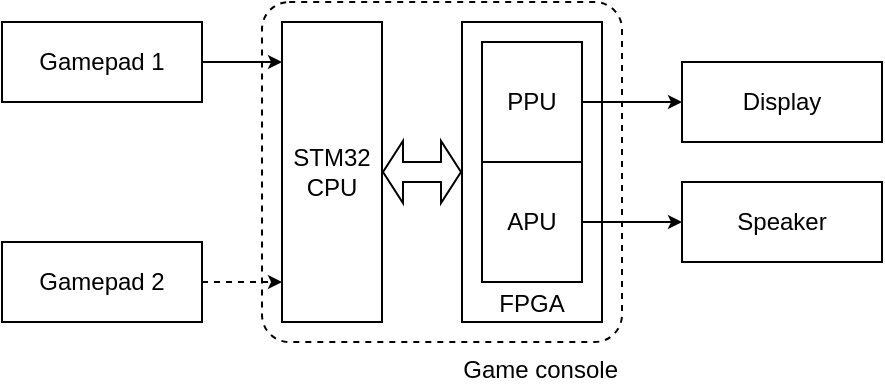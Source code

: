 <mxfile version="20.8.16" type="device"><diagram name="level-1" id="QgeZH-V9oCbBHGh8xkm-"><mxGraphModel dx="673" dy="413" grid="1" gridSize="10" guides="1" tooltips="1" connect="1" arrows="1" fold="1" page="1" pageScale="1" pageWidth="850" pageHeight="1100" math="0" shadow="0"><root><mxCell id="0"/><mxCell id="1" parent="0"/><mxCell id="7WWmxMc3iOP_jCehzsb9-10" value="Game console" style="rounded=1;whiteSpace=wrap;html=1;fillColor=none;dashed=1;arcSize=8;align=right;verticalAlign=top;labelPosition=center;verticalLabelPosition=bottom;movable=1;resizable=1;rotatable=1;deletable=1;editable=1;connectable=1;" vertex="1" parent="1"><mxGeometry x="130" width="180" height="170" as="geometry"/></mxCell><mxCell id="7WWmxMc3iOP_jCehzsb9-9" style="edgeStyle=orthogonalEdgeStyle;rounded=0;orthogonalLoop=1;jettySize=auto;html=1;shape=flexArrow;startArrow=block;endSize=3;startSize=3;strokeWidth=1;" edge="1" parent="1" source="7WWmxMc3iOP_jCehzsb9-1" target="7WWmxMc3iOP_jCehzsb9-8"><mxGeometry relative="1" as="geometry"/></mxCell><mxCell id="7WWmxMc3iOP_jCehzsb9-1" value="STM32 CPU" style="rounded=0;whiteSpace=wrap;html=1;" vertex="1" parent="1"><mxGeometry x="140" y="10" width="50" height="150" as="geometry"/></mxCell><mxCell id="7WWmxMc3iOP_jCehzsb9-13" style="edgeStyle=orthogonalEdgeStyle;rounded=0;orthogonalLoop=1;jettySize=auto;html=1;strokeWidth=1;startArrow=none;startFill=0;endSize=4;startSize=4;" edge="1" parent="1" source="7WWmxMc3iOP_jCehzsb9-2" target="7WWmxMc3iOP_jCehzsb9-1"><mxGeometry relative="1" as="geometry"><Array as="points"><mxPoint x="120" y="30"/><mxPoint x="120" y="30"/></Array></mxGeometry></mxCell><mxCell id="7WWmxMc3iOP_jCehzsb9-2" value="Gamepad 1" style="rounded=0;whiteSpace=wrap;html=1;" vertex="1" parent="1"><mxGeometry y="10" width="100" height="40" as="geometry"/></mxCell><mxCell id="7WWmxMc3iOP_jCehzsb9-14" style="edgeStyle=orthogonalEdgeStyle;rounded=0;orthogonalLoop=1;jettySize=auto;html=1;strokeWidth=1;startArrow=none;dashed=1;startFill=0;endSize=4;startSize=4;" edge="1" parent="1" source="7WWmxMc3iOP_jCehzsb9-3" target="7WWmxMc3iOP_jCehzsb9-1"><mxGeometry relative="1" as="geometry"><Array as="points"><mxPoint x="120" y="140"/><mxPoint x="120" y="140"/></Array></mxGeometry></mxCell><mxCell id="7WWmxMc3iOP_jCehzsb9-3" value="Gamepad 2" style="rounded=0;whiteSpace=wrap;html=1;glass=0;" vertex="1" parent="1"><mxGeometry y="120" width="100" height="40" as="geometry"/></mxCell><mxCell id="7WWmxMc3iOP_jCehzsb9-4" value="Display" style="rounded=0;whiteSpace=wrap;html=1;" vertex="1" parent="1"><mxGeometry x="340" y="30" width="100" height="40" as="geometry"/></mxCell><mxCell id="7WWmxMc3iOP_jCehzsb9-8" value="FPGA" style="rounded=0;whiteSpace=wrap;html=1;verticalAlign=bottom;" vertex="1" parent="1"><mxGeometry x="230" y="10" width="70" height="150" as="geometry"/></mxCell><mxCell id="7WWmxMc3iOP_jCehzsb9-5" value="Speaker" style="rounded=0;whiteSpace=wrap;html=1;" vertex="1" parent="1"><mxGeometry x="340" y="90" width="100" height="40" as="geometry"/></mxCell><mxCell id="7WWmxMc3iOP_jCehzsb9-15" style="edgeStyle=orthogonalEdgeStyle;rounded=0;orthogonalLoop=1;jettySize=auto;html=1;strokeWidth=1;startArrow=none;startFill=0;endSize=4;startSize=4;" edge="1" parent="1" source="7WWmxMc3iOP_jCehzsb9-6" target="7WWmxMc3iOP_jCehzsb9-4"><mxGeometry relative="1" as="geometry"/></mxCell><mxCell id="7WWmxMc3iOP_jCehzsb9-6" value="PPU" style="rounded=0;whiteSpace=wrap;html=1;" vertex="1" parent="1"><mxGeometry x="240" y="20" width="50" height="60" as="geometry"/></mxCell><mxCell id="7WWmxMc3iOP_jCehzsb9-16" style="edgeStyle=orthogonalEdgeStyle;rounded=0;orthogonalLoop=1;jettySize=auto;html=1;strokeWidth=1;startArrow=none;startFill=0;endSize=4;startSize=4;" edge="1" parent="1" source="7WWmxMc3iOP_jCehzsb9-7" target="7WWmxMc3iOP_jCehzsb9-5"><mxGeometry relative="1" as="geometry"/></mxCell><mxCell id="7WWmxMc3iOP_jCehzsb9-7" value="APU" style="rounded=0;whiteSpace=wrap;html=1;" vertex="1" parent="1"><mxGeometry x="240" y="80" width="50" height="60" as="geometry"/></mxCell></root></mxGraphModel></diagram></mxfile>
